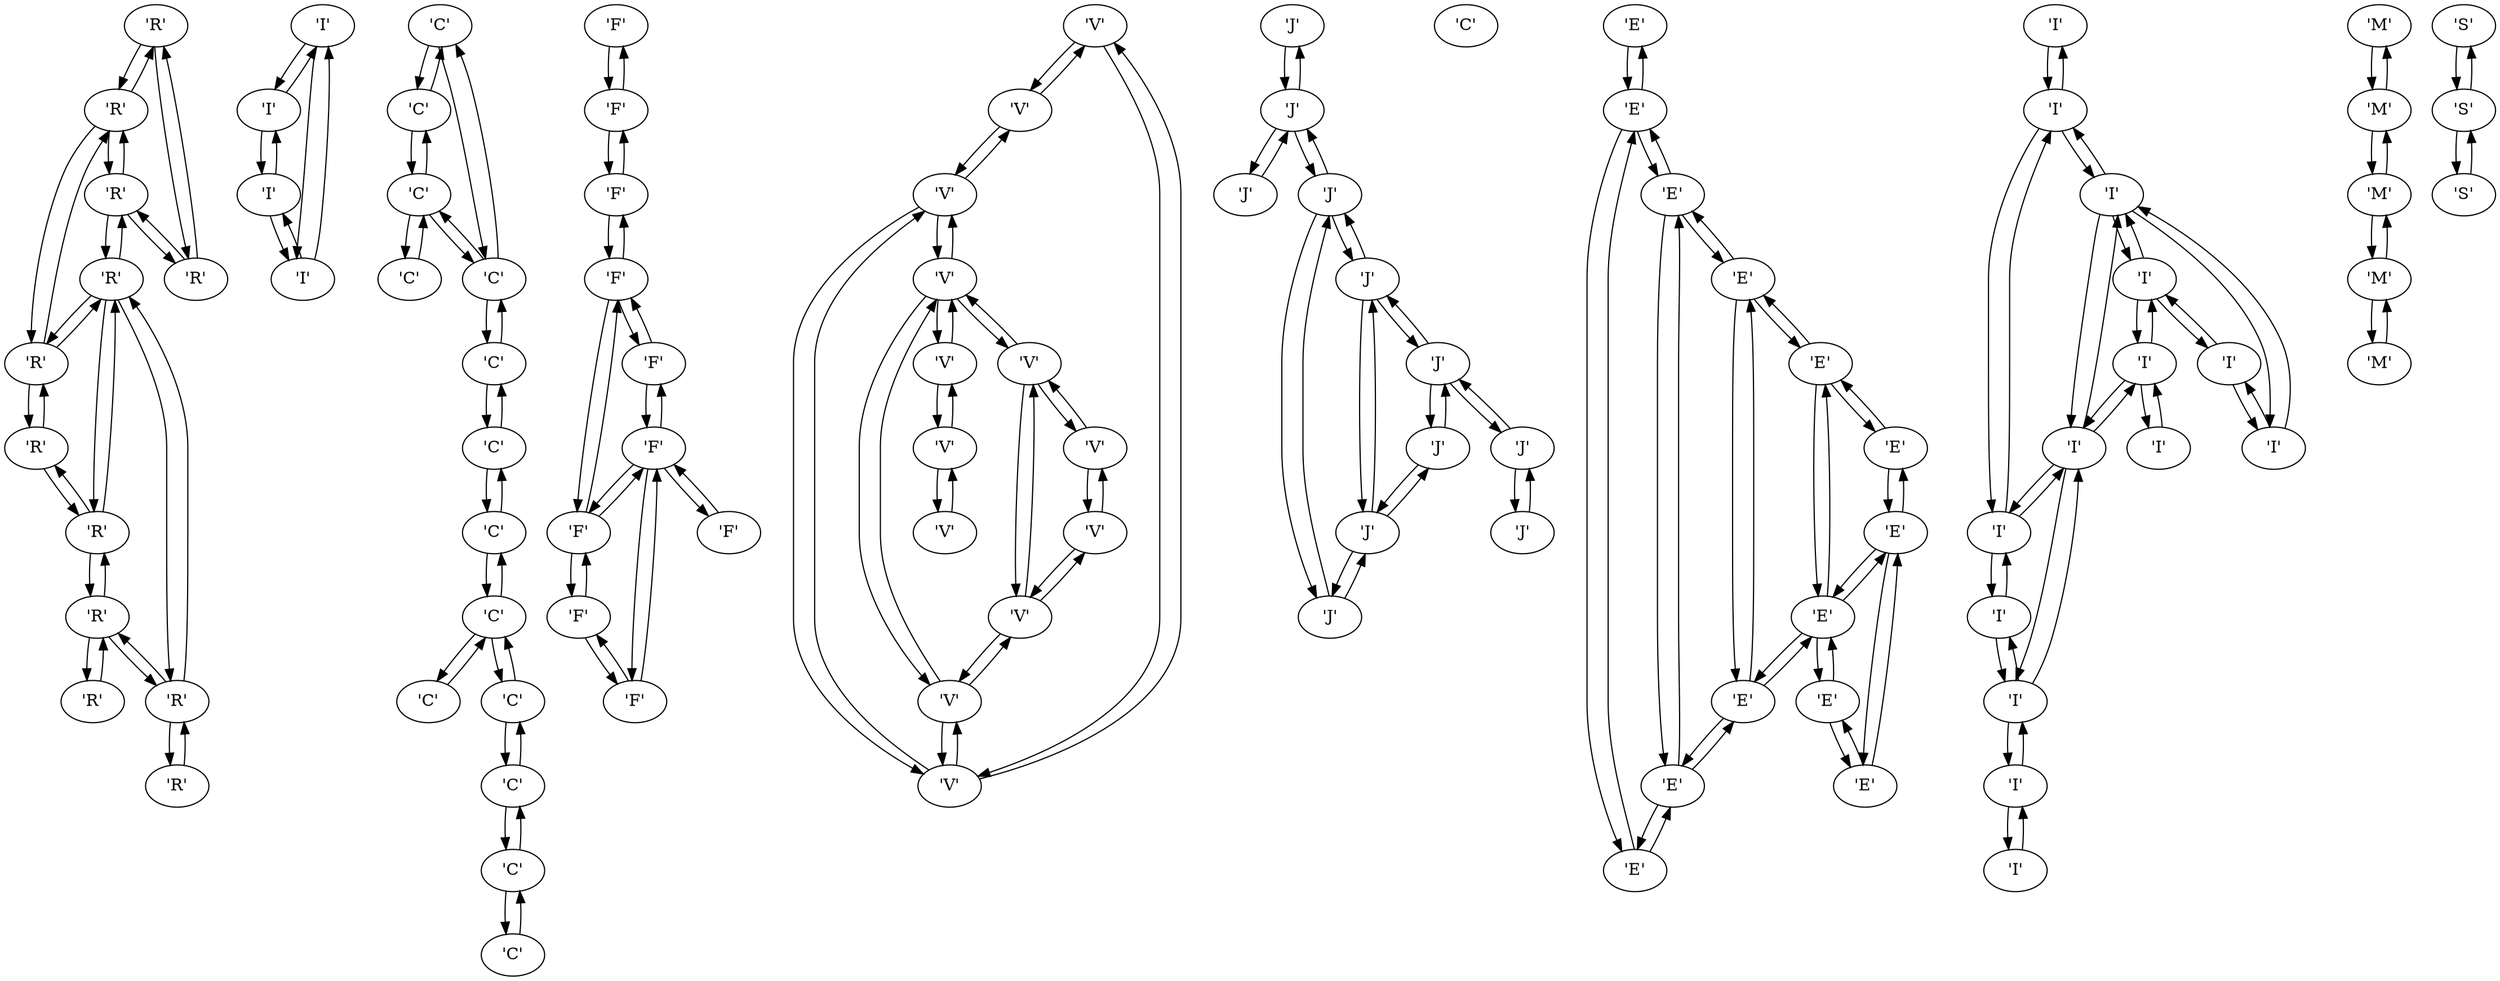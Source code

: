 digraph {
    0 [ label = "'R'" ]
    1 [ label = "'R'" ]
    2 [ label = "'R'" ]
    3 [ label = "'R'" ]
    4 [ label = "'I'" ]
    5 [ label = "'I'" ]
    6 [ label = "'C'" ]
    7 [ label = "'C'" ]
    8 [ label = "'F'" ]
    9 [ label = "'F'" ]
    10 [ label = "'R'" ]
    11 [ label = "'R'" ]
    12 [ label = "'R'" ]
    13 [ label = "'R'" ]
    14 [ label = "'I'" ]
    15 [ label = "'I'" ]
    16 [ label = "'C'" ]
    17 [ label = "'C'" ]
    18 [ label = "'C'" ]
    19 [ label = "'F'" ]
    20 [ label = "'V'" ]
    21 [ label = "'V'" ]
    22 [ label = "'R'" ]
    23 [ label = "'R'" ]
    24 [ label = "'R'" ]
    25 [ label = "'C'" ]
    26 [ label = "'C'" ]
    27 [ label = "'F'" ]
    28 [ label = "'F'" ]
    29 [ label = "'F'" ]
    30 [ label = "'V'" ]
    31 [ label = "'V'" ]
    32 [ label = "'R'" ]
    33 [ label = "'C'" ]
    34 [ label = "'C'" ]
    35 [ label = "'C'" ]
    36 [ label = "'J'" ]
    37 [ label = "'F'" ]
    38 [ label = "'F'" ]
    39 [ label = "'F'" ]
    40 [ label = "'V'" ]
    41 [ label = "'V'" ]
    42 [ label = "'V'" ]
    43 [ label = "'V'" ]
    44 [ label = "'C'" ]
    45 [ label = "'J'" ]
    46 [ label = "'J'" ]
    47 [ label = "'C'" ]
    48 [ label = "'F'" ]
    49 [ label = "'E'" ]
    50 [ label = "'V'" ]
    51 [ label = "'V'" ]
    52 [ label = "'I'" ]
    53 [ label = "'V'" ]
    54 [ label = "'C'" ]
    55 [ label = "'C'" ]
    56 [ label = "'J'" ]
    57 [ label = "'J'" ]
    58 [ label = "'E'" ]
    59 [ label = "'E'" ]
    60 [ label = "'V'" ]
    61 [ label = "'V'" ]
    62 [ label = "'I'" ]
    63 [ label = "'I'" ]
    64 [ label = "'I'" ]
    65 [ label = "'C'" ]
    66 [ label = "'J'" ]
    67 [ label = "'J'" ]
    68 [ label = "'E'" ]
    69 [ label = "'E'" ]
    70 [ label = "'M'" ]
    71 [ label = "'I'" ]
    72 [ label = "'I'" ]
    73 [ label = "'I'" ]
    74 [ label = "'I'" ]
    75 [ label = "'I'" ]
    76 [ label = "'J'" ]
    77 [ label = "'J'" ]
    78 [ label = "'E'" ]
    79 [ label = "'E'" ]
    80 [ label = "'M'" ]
    81 [ label = "'I'" ]
    82 [ label = "'I'" ]
    83 [ label = "'I'" ]
    84 [ label = "'S'" ]
    85 [ label = "'I'" ]
    86 [ label = "'J'" ]
    87 [ label = "'E'" ]
    88 [ label = "'E'" ]
    89 [ label = "'E'" ]
    90 [ label = "'M'" ]
    91 [ label = "'M'" ]
    92 [ label = "'M'" ]
    93 [ label = "'I'" ]
    94 [ label = "'S'" ]
    95 [ label = "'S'" ]
    96 [ label = "'J'" ]
    97 [ label = "'E'" ]
    98 [ label = "'E'" ]
    99 [ label = "'E'" ]
    10 -> 0 [ ]
    1 -> 0 [ ]
    11 -> 1 [ ]
    2 -> 1 [ ]
    0 -> 1 [ ]
    12 -> 2 [ ]
    3 -> 2 [ ]
    1 -> 2 [ ]
    13 -> 3 [ ]
    2 -> 3 [ ]
    14 -> 4 [ ]
    5 -> 4 [ ]
    15 -> 5 [ ]
    4 -> 5 [ ]
    16 -> 6 [ ]
    7 -> 6 [ ]
    17 -> 7 [ ]
    6 -> 7 [ ]
    9 -> 8 [ ]
    19 -> 9 [ ]
    8 -> 9 [ ]
    11 -> 10 [ ]
    0 -> 10 [ ]
    12 -> 11 [ ]
    1 -> 11 [ ]
    10 -> 11 [ ]
    22 -> 12 [ ]
    13 -> 12 [ ]
    2 -> 12 [ ]
    11 -> 12 [ ]
    23 -> 13 [ ]
    3 -> 13 [ ]
    12 -> 13 [ ]
    15 -> 14 [ ]
    4 -> 14 [ ]
    5 -> 15 [ ]
    14 -> 15 [ ]
    26 -> 16 [ ]
    17 -> 16 [ ]
    6 -> 16 [ ]
    18 -> 17 [ ]
    7 -> 17 [ ]
    16 -> 17 [ ]
    17 -> 18 [ ]
    29 -> 19 [ ]
    9 -> 19 [ ]
    30 -> 20 [ ]
    21 -> 20 [ ]
    31 -> 21 [ ]
    20 -> 21 [ ]
    32 -> 22 [ ]
    23 -> 22 [ ]
    12 -> 22 [ ]
    24 -> 23 [ ]
    13 -> 23 [ ]
    22 -> 23 [ ]
    23 -> 24 [ ]
    35 -> 25 [ ]
    26 -> 25 [ ]
    16 -> 26 [ ]
    25 -> 26 [ ]
    37 -> 27 [ ]
    28 -> 27 [ ]
    38 -> 28 [ ]
    29 -> 28 [ ]
    27 -> 28 [ ]
    39 -> 29 [ ]
    19 -> 29 [ ]
    28 -> 29 [ ]
    40 -> 30 [ ]
    31 -> 30 [ ]
    20 -> 30 [ ]
    41 -> 31 [ ]
    21 -> 31 [ ]
    30 -> 31 [ ]
    22 -> 32 [ ]
    34 -> 33 [ ]
    44 -> 34 [ ]
    35 -> 34 [ ]
    33 -> 34 [ ]
    25 -> 35 [ ]
    34 -> 35 [ ]
    46 -> 36 [ ]
    38 -> 37 [ ]
    27 -> 37 [ ]
    48 -> 38 [ ]
    39 -> 38 [ ]
    28 -> 38 [ ]
    37 -> 38 [ ]
    29 -> 39 [ ]
    38 -> 39 [ ]
    50 -> 40 [ ]
    41 -> 40 [ ]
    30 -> 40 [ ]
    51 -> 41 [ ]
    42 -> 41 [ ]
    31 -> 41 [ ]
    40 -> 41 [ ]
    43 -> 42 [ ]
    41 -> 42 [ ]
    53 -> 43 [ ]
    42 -> 43 [ ]
    54 -> 44 [ ]
    34 -> 44 [ ]
    46 -> 45 [ ]
    56 -> 46 [ ]
    36 -> 46 [ ]
    45 -> 46 [ ]
    38 -> 48 [ ]
    59 -> 49 [ ]
    60 -> 50 [ ]
    51 -> 50 [ ]
    40 -> 50 [ ]
    61 -> 51 [ ]
    41 -> 51 [ ]
    50 -> 51 [ ]
    62 -> 52 [ ]
    43 -> 53 [ ]
    55 -> 54 [ ]
    44 -> 54 [ ]
    65 -> 55 [ ]
    54 -> 55 [ ]
    66 -> 56 [ ]
    57 -> 56 [ ]
    46 -> 56 [ ]
    67 -> 57 [ ]
    56 -> 57 [ ]
    68 -> 58 [ ]
    59 -> 58 [ ]
    69 -> 59 [ ]
    49 -> 59 [ ]
    58 -> 59 [ ]
    61 -> 60 [ ]
    50 -> 60 [ ]
    51 -> 61 [ ]
    60 -> 61 [ ]
    72 -> 62 [ ]
    63 -> 62 [ ]
    52 -> 62 [ ]
    73 -> 63 [ ]
    64 -> 63 [ ]
    62 -> 63 [ ]
    74 -> 64 [ ]
    63 -> 64 [ ]
    55 -> 65 [ ]
    76 -> 66 [ ]
    67 -> 66 [ ]
    56 -> 66 [ ]
    77 -> 67 [ ]
    57 -> 67 [ ]
    66 -> 67 [ ]
    78 -> 68 [ ]
    69 -> 68 [ ]
    58 -> 68 [ ]
    79 -> 69 [ ]
    59 -> 69 [ ]
    68 -> 69 [ ]
    80 -> 70 [ ]
    81 -> 71 [ ]
    72 -> 71 [ ]
    82 -> 72 [ ]
    73 -> 72 [ ]
    62 -> 72 [ ]
    71 -> 72 [ ]
    83 -> 73 [ ]
    74 -> 73 [ ]
    63 -> 73 [ ]
    72 -> 73 [ ]
    75 -> 74 [ ]
    64 -> 74 [ ]
    73 -> 74 [ ]
    85 -> 75 [ ]
    74 -> 75 [ ]
    86 -> 76 [ ]
    77 -> 76 [ ]
    66 -> 76 [ ]
    67 -> 77 [ ]
    76 -> 77 [ ]
    88 -> 78 [ ]
    79 -> 78 [ ]
    68 -> 78 [ ]
    89 -> 79 [ ]
    69 -> 79 [ ]
    78 -> 79 [ ]
    90 -> 80 [ ]
    70 -> 80 [ ]
    82 -> 81 [ ]
    71 -> 81 [ ]
    83 -> 82 [ ]
    72 -> 82 [ ]
    81 -> 82 [ ]
    93 -> 83 [ ]
    73 -> 83 [ ]
    82 -> 83 [ ]
    94 -> 84 [ ]
    75 -> 85 [ ]
    96 -> 86 [ ]
    76 -> 86 [ ]
    97 -> 87 [ ]
    88 -> 87 [ ]
    98 -> 88 [ ]
    89 -> 88 [ ]
    78 -> 88 [ ]
    87 -> 88 [ ]
    99 -> 89 [ ]
    79 -> 89 [ ]
    88 -> 89 [ ]
    91 -> 90 [ ]
    80 -> 90 [ ]
    92 -> 91 [ ]
    90 -> 91 [ ]
    91 -> 92 [ ]
    83 -> 93 [ ]
    95 -> 94 [ ]
    84 -> 94 [ ]
    94 -> 95 [ ]
    86 -> 96 [ ]
    98 -> 97 [ ]
    87 -> 97 [ ]
    99 -> 98 [ ]
    88 -> 98 [ ]
    97 -> 98 [ ]
    89 -> 99 [ ]
    98 -> 99 [ ]
}
